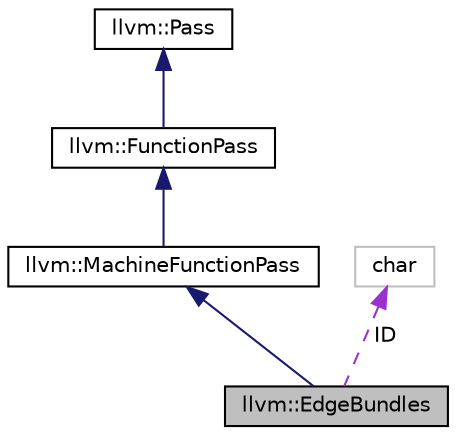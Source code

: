 digraph "llvm::EdgeBundles"
{
 // LATEX_PDF_SIZE
  bgcolor="transparent";
  edge [fontname="Helvetica",fontsize="10",labelfontname="Helvetica",labelfontsize="10"];
  node [fontname="Helvetica",fontsize="10",shape=record];
  Node1 [label="llvm::EdgeBundles",height=0.2,width=0.4,color="black", fillcolor="grey75", style="filled", fontcolor="black",tooltip=" "];
  Node2 -> Node1 [dir="back",color="midnightblue",fontsize="10",style="solid",fontname="Helvetica"];
  Node2 [label="llvm::MachineFunctionPass",height=0.2,width=0.4,color="black",URL="$classllvm_1_1MachineFunctionPass.html",tooltip="MachineFunctionPass - This class adapts the FunctionPass interface to allow convenient creation of pa..."];
  Node3 -> Node2 [dir="back",color="midnightblue",fontsize="10",style="solid",fontname="Helvetica"];
  Node3 [label="llvm::FunctionPass",height=0.2,width=0.4,color="black",URL="$classllvm_1_1FunctionPass.html",tooltip="FunctionPass class - This class is used to implement most global optimizations."];
  Node4 -> Node3 [dir="back",color="midnightblue",fontsize="10",style="solid",fontname="Helvetica"];
  Node4 [label="llvm::Pass",height=0.2,width=0.4,color="black",URL="$classllvm_1_1Pass.html",tooltip="Pass interface - Implemented by all 'passes'."];
  Node5 -> Node1 [dir="back",color="darkorchid3",fontsize="10",style="dashed",label=" ID" ,fontname="Helvetica"];
  Node5 [label="char",height=0.2,width=0.4,color="grey75",tooltip=" "];
}
